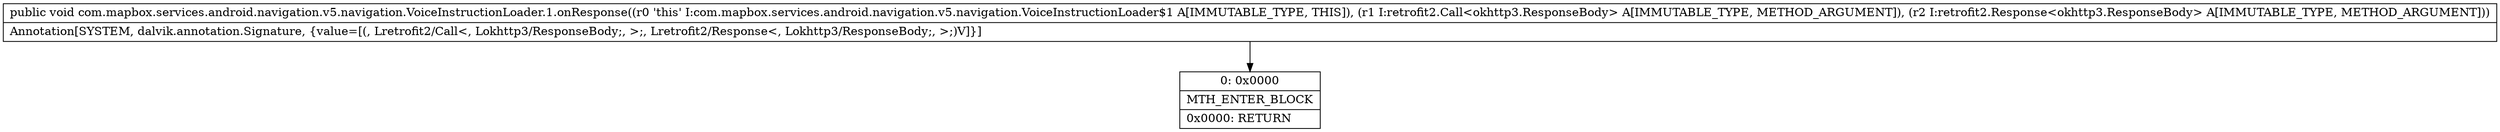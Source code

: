 digraph "CFG forcom.mapbox.services.android.navigation.v5.navigation.VoiceInstructionLoader.1.onResponse(Lretrofit2\/Call;Lretrofit2\/Response;)V" {
Node_0 [shape=record,label="{0\:\ 0x0000|MTH_ENTER_BLOCK\l|0x0000: RETURN   \l}"];
MethodNode[shape=record,label="{public void com.mapbox.services.android.navigation.v5.navigation.VoiceInstructionLoader.1.onResponse((r0 'this' I:com.mapbox.services.android.navigation.v5.navigation.VoiceInstructionLoader$1 A[IMMUTABLE_TYPE, THIS]), (r1 I:retrofit2.Call\<okhttp3.ResponseBody\> A[IMMUTABLE_TYPE, METHOD_ARGUMENT]), (r2 I:retrofit2.Response\<okhttp3.ResponseBody\> A[IMMUTABLE_TYPE, METHOD_ARGUMENT]))  | Annotation[SYSTEM, dalvik.annotation.Signature, \{value=[(, Lretrofit2\/Call\<, Lokhttp3\/ResponseBody;, \>;, Lretrofit2\/Response\<, Lokhttp3\/ResponseBody;, \>;)V]\}]\l}"];
MethodNode -> Node_0;
}


